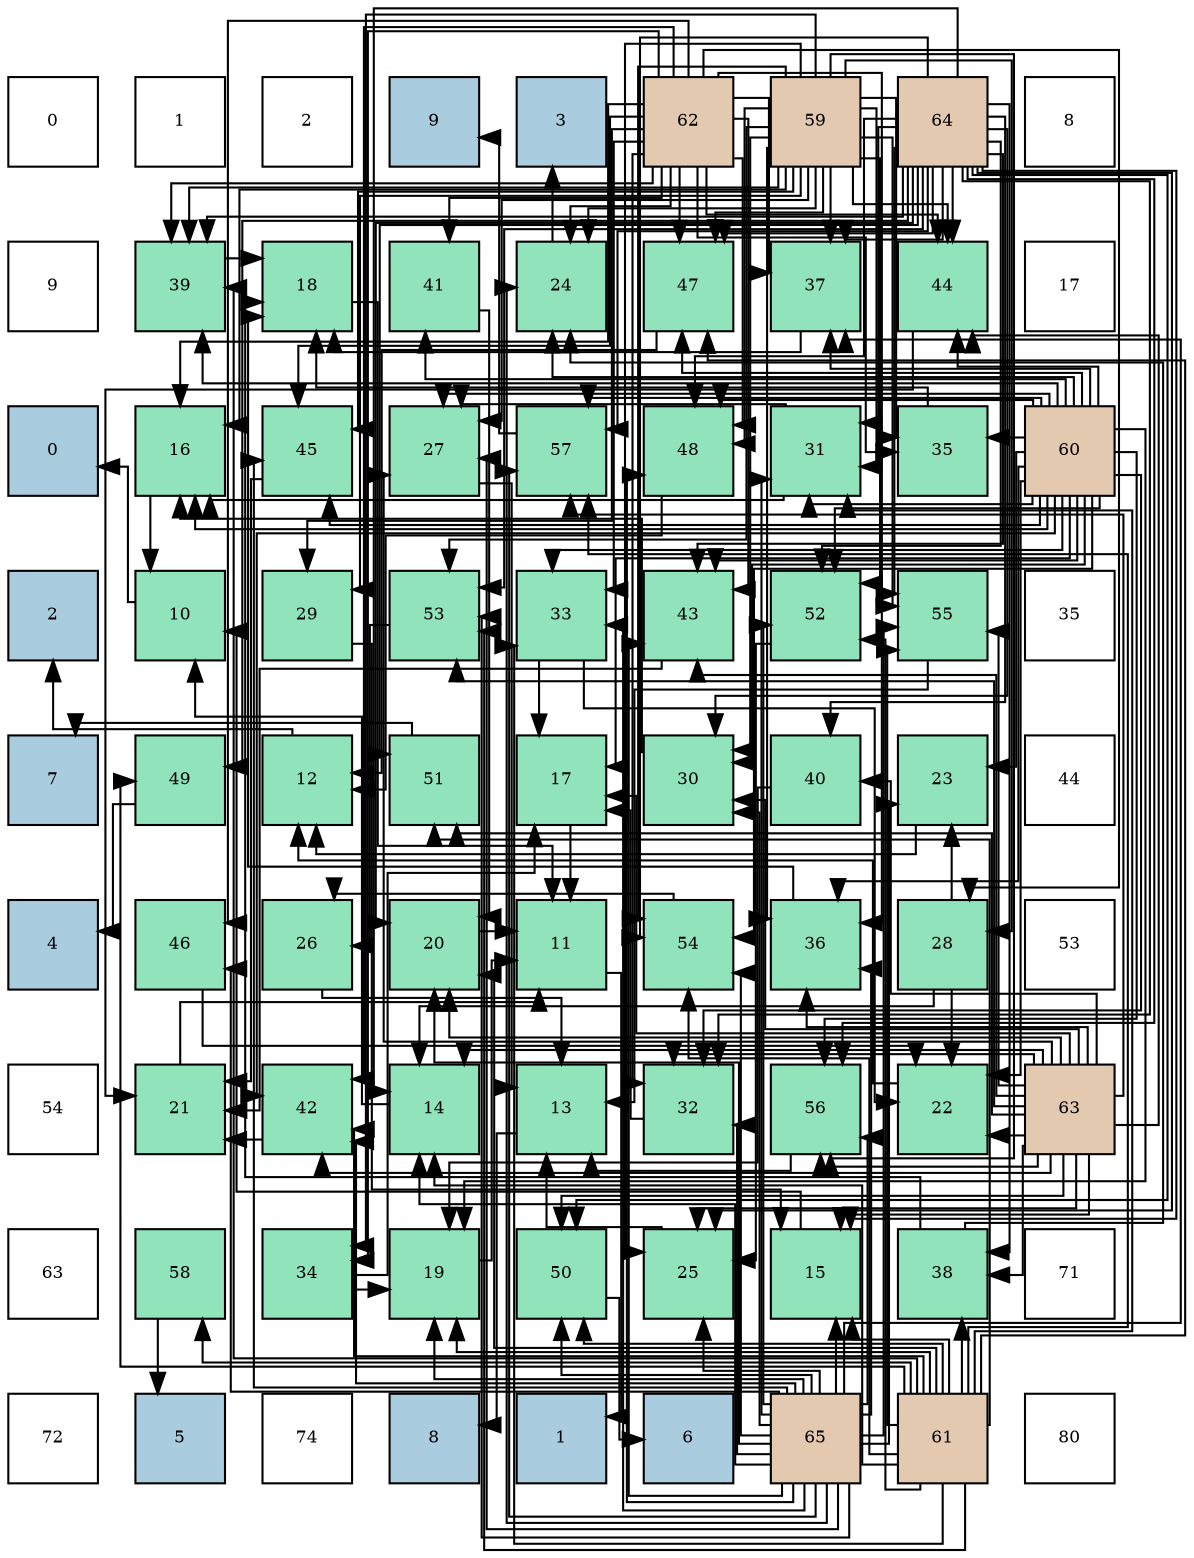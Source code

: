 digraph layout{
 rankdir=TB;
 splines=ortho;
 node [style=filled shape=square fixedsize=true width=0.6];
0[label="0", fontsize=8, fillcolor="#ffffff"];
1[label="1", fontsize=8, fillcolor="#ffffff"];
2[label="2", fontsize=8, fillcolor="#ffffff"];
3[label="9", fontsize=8, fillcolor="#a9ccde"];
4[label="3", fontsize=8, fillcolor="#a9ccde"];
5[label="62", fontsize=8, fillcolor="#e3c9af"];
6[label="59", fontsize=8, fillcolor="#e3c9af"];
7[label="64", fontsize=8, fillcolor="#e3c9af"];
8[label="8", fontsize=8, fillcolor="#ffffff"];
9[label="9", fontsize=8, fillcolor="#ffffff"];
10[label="39", fontsize=8, fillcolor="#91e3bb"];
11[label="18", fontsize=8, fillcolor="#91e3bb"];
12[label="41", fontsize=8, fillcolor="#91e3bb"];
13[label="24", fontsize=8, fillcolor="#91e3bb"];
14[label="47", fontsize=8, fillcolor="#91e3bb"];
15[label="37", fontsize=8, fillcolor="#91e3bb"];
16[label="44", fontsize=8, fillcolor="#91e3bb"];
17[label="17", fontsize=8, fillcolor="#ffffff"];
18[label="0", fontsize=8, fillcolor="#a9ccde"];
19[label="16", fontsize=8, fillcolor="#91e3bb"];
20[label="45", fontsize=8, fillcolor="#91e3bb"];
21[label="27", fontsize=8, fillcolor="#91e3bb"];
22[label="57", fontsize=8, fillcolor="#91e3bb"];
23[label="48", fontsize=8, fillcolor="#91e3bb"];
24[label="31", fontsize=8, fillcolor="#91e3bb"];
25[label="35", fontsize=8, fillcolor="#91e3bb"];
26[label="60", fontsize=8, fillcolor="#e3c9af"];
27[label="2", fontsize=8, fillcolor="#a9ccde"];
28[label="10", fontsize=8, fillcolor="#91e3bb"];
29[label="29", fontsize=8, fillcolor="#91e3bb"];
30[label="53", fontsize=8, fillcolor="#91e3bb"];
31[label="33", fontsize=8, fillcolor="#91e3bb"];
32[label="43", fontsize=8, fillcolor="#91e3bb"];
33[label="52", fontsize=8, fillcolor="#91e3bb"];
34[label="55", fontsize=8, fillcolor="#91e3bb"];
35[label="35", fontsize=8, fillcolor="#ffffff"];
36[label="7", fontsize=8, fillcolor="#a9ccde"];
37[label="49", fontsize=8, fillcolor="#91e3bb"];
38[label="12", fontsize=8, fillcolor="#91e3bb"];
39[label="51", fontsize=8, fillcolor="#91e3bb"];
40[label="17", fontsize=8, fillcolor="#91e3bb"];
41[label="30", fontsize=8, fillcolor="#91e3bb"];
42[label="40", fontsize=8, fillcolor="#91e3bb"];
43[label="23", fontsize=8, fillcolor="#91e3bb"];
44[label="44", fontsize=8, fillcolor="#ffffff"];
45[label="4", fontsize=8, fillcolor="#a9ccde"];
46[label="46", fontsize=8, fillcolor="#91e3bb"];
47[label="26", fontsize=8, fillcolor="#91e3bb"];
48[label="20", fontsize=8, fillcolor="#91e3bb"];
49[label="11", fontsize=8, fillcolor="#91e3bb"];
50[label="54", fontsize=8, fillcolor="#91e3bb"];
51[label="36", fontsize=8, fillcolor="#91e3bb"];
52[label="28", fontsize=8, fillcolor="#91e3bb"];
53[label="53", fontsize=8, fillcolor="#ffffff"];
54[label="54", fontsize=8, fillcolor="#ffffff"];
55[label="21", fontsize=8, fillcolor="#91e3bb"];
56[label="42", fontsize=8, fillcolor="#91e3bb"];
57[label="14", fontsize=8, fillcolor="#91e3bb"];
58[label="13", fontsize=8, fillcolor="#91e3bb"];
59[label="32", fontsize=8, fillcolor="#91e3bb"];
60[label="56", fontsize=8, fillcolor="#91e3bb"];
61[label="22", fontsize=8, fillcolor="#91e3bb"];
62[label="63", fontsize=8, fillcolor="#e3c9af"];
63[label="63", fontsize=8, fillcolor="#ffffff"];
64[label="58", fontsize=8, fillcolor="#91e3bb"];
65[label="34", fontsize=8, fillcolor="#91e3bb"];
66[label="19", fontsize=8, fillcolor="#91e3bb"];
67[label="50", fontsize=8, fillcolor="#91e3bb"];
68[label="25", fontsize=8, fillcolor="#91e3bb"];
69[label="15", fontsize=8, fillcolor="#91e3bb"];
70[label="38", fontsize=8, fillcolor="#91e3bb"];
71[label="71", fontsize=8, fillcolor="#ffffff"];
72[label="72", fontsize=8, fillcolor="#ffffff"];
73[label="5", fontsize=8, fillcolor="#a9ccde"];
74[label="74", fontsize=8, fillcolor="#ffffff"];
75[label="8", fontsize=8, fillcolor="#a9ccde"];
76[label="1", fontsize=8, fillcolor="#a9ccde"];
77[label="6", fontsize=8, fillcolor="#a9ccde"];
78[label="65", fontsize=8, fillcolor="#e3c9af"];
79[label="61", fontsize=8, fillcolor="#e3c9af"];
80[label="80", fontsize=8, fillcolor="#ffffff"];
edge [constraint=false, style=vis];28 -> 18;
49 -> 76;
38 -> 27;
58 -> 75;
57 -> 28;
69 -> 28;
19 -> 28;
40 -> 49;
11 -> 49;
66 -> 49;
48 -> 49;
55 -> 49;
61 -> 38;
43 -> 38;
13 -> 4;
68 -> 58;
47 -> 58;
21 -> 58;
52 -> 57;
52 -> 61;
52 -> 43;
29 -> 69;
41 -> 19;
24 -> 19;
24 -> 21;
59 -> 40;
31 -> 40;
31 -> 61;
65 -> 40;
65 -> 66;
25 -> 11;
51 -> 11;
15 -> 11;
70 -> 11;
70 -> 13;
10 -> 11;
42 -> 66;
12 -> 48;
56 -> 55;
32 -> 55;
16 -> 55;
20 -> 55;
46 -> 61;
14 -> 38;
23 -> 38;
37 -> 45;
67 -> 77;
39 -> 36;
33 -> 68;
30 -> 47;
50 -> 47;
34 -> 58;
60 -> 58;
22 -> 3;
64 -> 73;
6 -> 19;
6 -> 13;
6 -> 68;
6 -> 21;
6 -> 52;
6 -> 29;
6 -> 41;
6 -> 24;
6 -> 65;
6 -> 25;
6 -> 51;
6 -> 15;
6 -> 10;
6 -> 16;
6 -> 20;
6 -> 14;
6 -> 23;
6 -> 33;
6 -> 30;
6 -> 50;
6 -> 34;
6 -> 60;
26 -> 19;
26 -> 40;
26 -> 66;
26 -> 61;
26 -> 43;
26 -> 13;
26 -> 21;
26 -> 41;
26 -> 24;
26 -> 59;
26 -> 31;
26 -> 25;
26 -> 51;
26 -> 15;
26 -> 10;
26 -> 12;
26 -> 56;
26 -> 32;
26 -> 16;
26 -> 20;
26 -> 14;
26 -> 23;
26 -> 33;
26 -> 50;
26 -> 60;
26 -> 22;
79 -> 57;
79 -> 69;
79 -> 66;
79 -> 48;
79 -> 24;
79 -> 31;
79 -> 70;
79 -> 10;
79 -> 56;
79 -> 14;
79 -> 37;
79 -> 67;
79 -> 39;
79 -> 33;
79 -> 30;
79 -> 50;
79 -> 34;
79 -> 22;
79 -> 64;
5 -> 19;
5 -> 13;
5 -> 52;
5 -> 29;
5 -> 59;
5 -> 31;
5 -> 65;
5 -> 25;
5 -> 51;
5 -> 15;
5 -> 10;
5 -> 12;
5 -> 56;
5 -> 32;
5 -> 16;
5 -> 20;
5 -> 46;
5 -> 14;
5 -> 23;
62 -> 57;
62 -> 69;
62 -> 40;
62 -> 48;
62 -> 61;
62 -> 68;
62 -> 21;
62 -> 41;
62 -> 59;
62 -> 51;
62 -> 70;
62 -> 42;
62 -> 56;
62 -> 32;
62 -> 16;
62 -> 67;
62 -> 39;
62 -> 30;
62 -> 34;
62 -> 60;
62 -> 22;
7 -> 57;
7 -> 69;
7 -> 48;
7 -> 68;
7 -> 41;
7 -> 24;
7 -> 59;
7 -> 15;
7 -> 70;
7 -> 10;
7 -> 42;
7 -> 32;
7 -> 16;
7 -> 14;
7 -> 23;
7 -> 37;
7 -> 67;
7 -> 39;
7 -> 33;
7 -> 30;
7 -> 50;
7 -> 34;
7 -> 60;
7 -> 22;
78 -> 57;
78 -> 69;
78 -> 66;
78 -> 48;
78 -> 43;
78 -> 13;
78 -> 68;
78 -> 21;
78 -> 41;
78 -> 24;
78 -> 59;
78 -> 31;
78 -> 51;
78 -> 15;
78 -> 56;
78 -> 32;
78 -> 20;
78 -> 46;
78 -> 23;
78 -> 67;
78 -> 33;
78 -> 30;
78 -> 50;
78 -> 34;
78 -> 60;
78 -> 22;
edge [constraint=true, style=invis];
0 -> 9 -> 18 -> 27 -> 36 -> 45 -> 54 -> 63 -> 72;
1 -> 10 -> 19 -> 28 -> 37 -> 46 -> 55 -> 64 -> 73;
2 -> 11 -> 20 -> 29 -> 38 -> 47 -> 56 -> 65 -> 74;
3 -> 12 -> 21 -> 30 -> 39 -> 48 -> 57 -> 66 -> 75;
4 -> 13 -> 22 -> 31 -> 40 -> 49 -> 58 -> 67 -> 76;
5 -> 14 -> 23 -> 32 -> 41 -> 50 -> 59 -> 68 -> 77;
6 -> 15 -> 24 -> 33 -> 42 -> 51 -> 60 -> 69 -> 78;
7 -> 16 -> 25 -> 34 -> 43 -> 52 -> 61 -> 70 -> 79;
8 -> 17 -> 26 -> 35 -> 44 -> 53 -> 62 -> 71 -> 80;
rank = same {0 -> 1 -> 2 -> 3 -> 4 -> 5 -> 6 -> 7 -> 8};
rank = same {9 -> 10 -> 11 -> 12 -> 13 -> 14 -> 15 -> 16 -> 17};
rank = same {18 -> 19 -> 20 -> 21 -> 22 -> 23 -> 24 -> 25 -> 26};
rank = same {27 -> 28 -> 29 -> 30 -> 31 -> 32 -> 33 -> 34 -> 35};
rank = same {36 -> 37 -> 38 -> 39 -> 40 -> 41 -> 42 -> 43 -> 44};
rank = same {45 -> 46 -> 47 -> 48 -> 49 -> 50 -> 51 -> 52 -> 53};
rank = same {54 -> 55 -> 56 -> 57 -> 58 -> 59 -> 60 -> 61 -> 62};
rank = same {63 -> 64 -> 65 -> 66 -> 67 -> 68 -> 69 -> 70 -> 71};
rank = same {72 -> 73 -> 74 -> 75 -> 76 -> 77 -> 78 -> 79 -> 80};
}